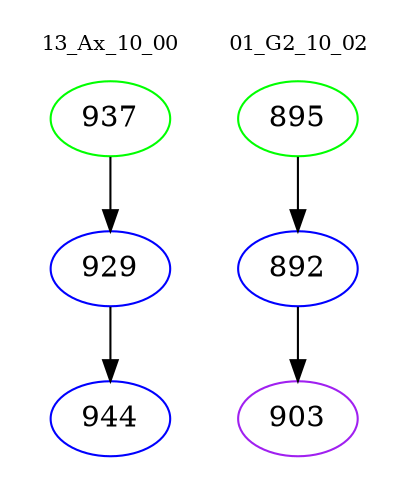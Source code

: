 digraph{
subgraph cluster_0 {
color = white
label = "13_Ax_10_00";
fontsize=10;
T0_937 [label="937", color="green"]
T0_937 -> T0_929 [color="black"]
T0_929 [label="929", color="blue"]
T0_929 -> T0_944 [color="black"]
T0_944 [label="944", color="blue"]
}
subgraph cluster_1 {
color = white
label = "01_G2_10_02";
fontsize=10;
T1_895 [label="895", color="green"]
T1_895 -> T1_892 [color="black"]
T1_892 [label="892", color="blue"]
T1_892 -> T1_903 [color="black"]
T1_903 [label="903", color="purple"]
}
}
